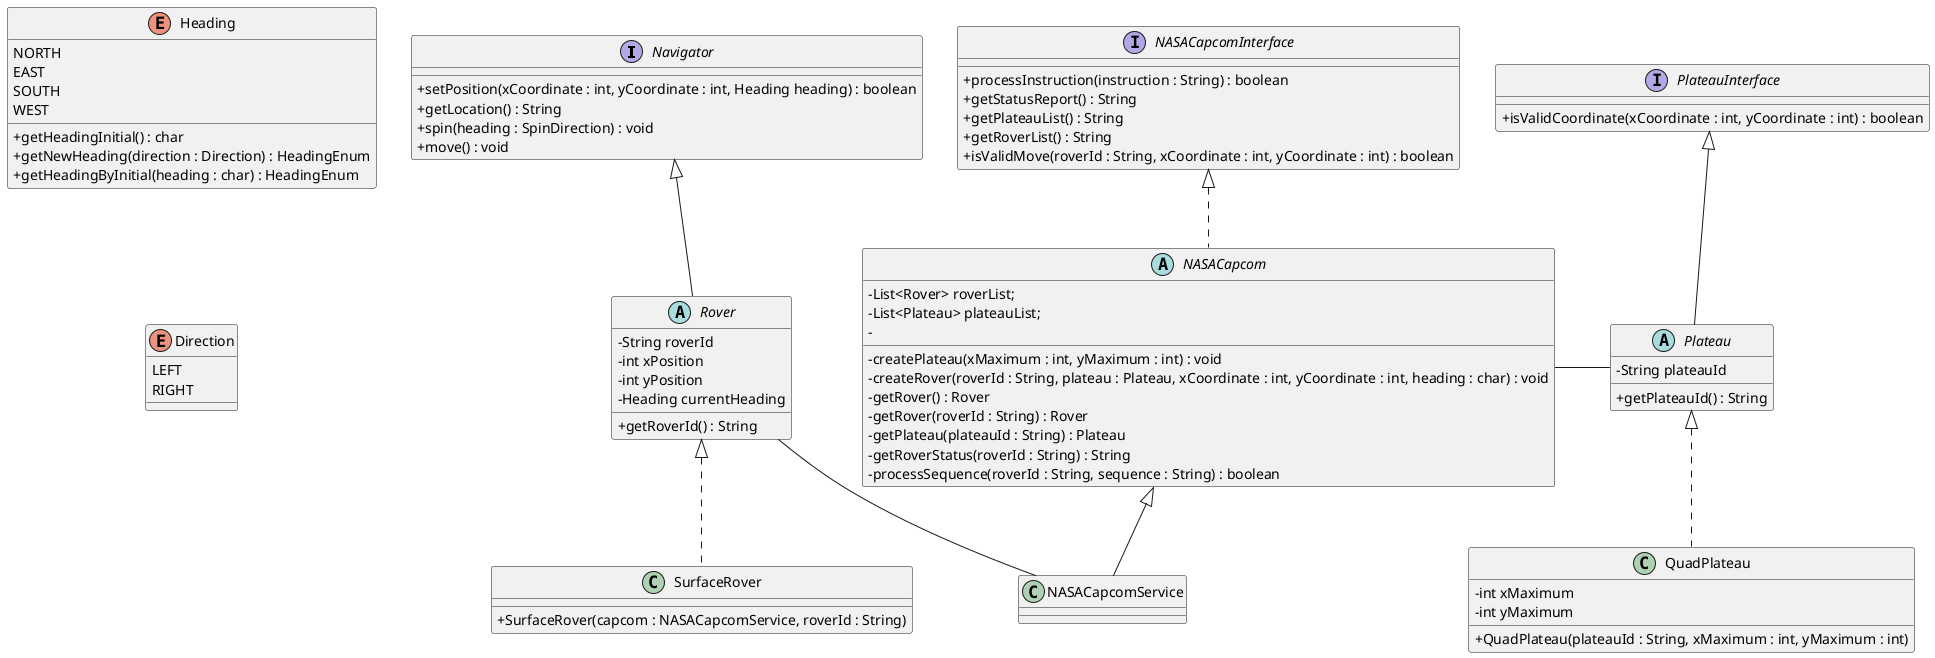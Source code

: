 @startuml
skinparam classAttributeIconSize 0

interface Navigator {
    + setPosition(xCoordinate : int, yCoordinate : int, Heading heading) : boolean
    + getLocation() : String
    + spin(heading : SpinDirection) : void
    + move() : void
}

abstract class Rover extends Navigator  {
  - String roverId
  - int xPosition
  - int yPosition
  - Heading currentHeading

  + getRoverId() : String
}

class SurfaceRover implements Rover  {
    + SurfaceRover(capcom : NASACapcomService, roverId : String)
}

interface PlateauInterface  {
   + isValidCoordinate(xCoordinate : int, yCoordinate : int) : boolean
}

abstract class Plateau extends PlateauInterface {
  - String plateauId
  + getPlateauId() : String
}

class QuadPlateau implements Plateau {
  - int xMaximum
  - int yMaximum

   + QuadPlateau(plateauId : String, xMaximum : int, yMaximum : int)

}


enum Heading
{
NORTH
EAST
SOUTH
WEST
+ getHeadingInitial() : char
+ getNewHeading(direction : Direction) : HeadingEnum
+ getHeadingByInitial(heading : char) : HeadingEnum
}

enum Direction
{
LEFT
RIGHT
}

interface NASACapcomInterface {
  + processInstruction(instruction : String) : boolean
  + getStatusReport() : String
  + getPlateauList() : String
  + getRoverList() : String
  + isValidMove(roverId : String, xCoordinate : int, yCoordinate : int) : boolean
}

abstract class NASACapcom implements NASACapcomInterface {
  - List<Rover> roverList;
  - List<Plateau> plateauList;
-
  - createPlateau(xMaximum : int, yMaximum : int) : void
  - createRover(roverId : String, plateau : Plateau, xCoordinate : int, yCoordinate : int, heading : char) : void
  - getRover() : Rover
  - getRover(roverId : String) : Rover
  - getPlateau(plateauId : String) : Plateau
  - getRoverStatus(roverId : String) : String
  - processSequence(roverId : String, sequence : String) : boolean
}

class NASACapcomService extends NASACapcom
{
}

NASACapcom - Plateau
Rover -- NASACapcomService


Heading -[hidden] Navigator
Heading -[hidden]d-> Direction
@enduml